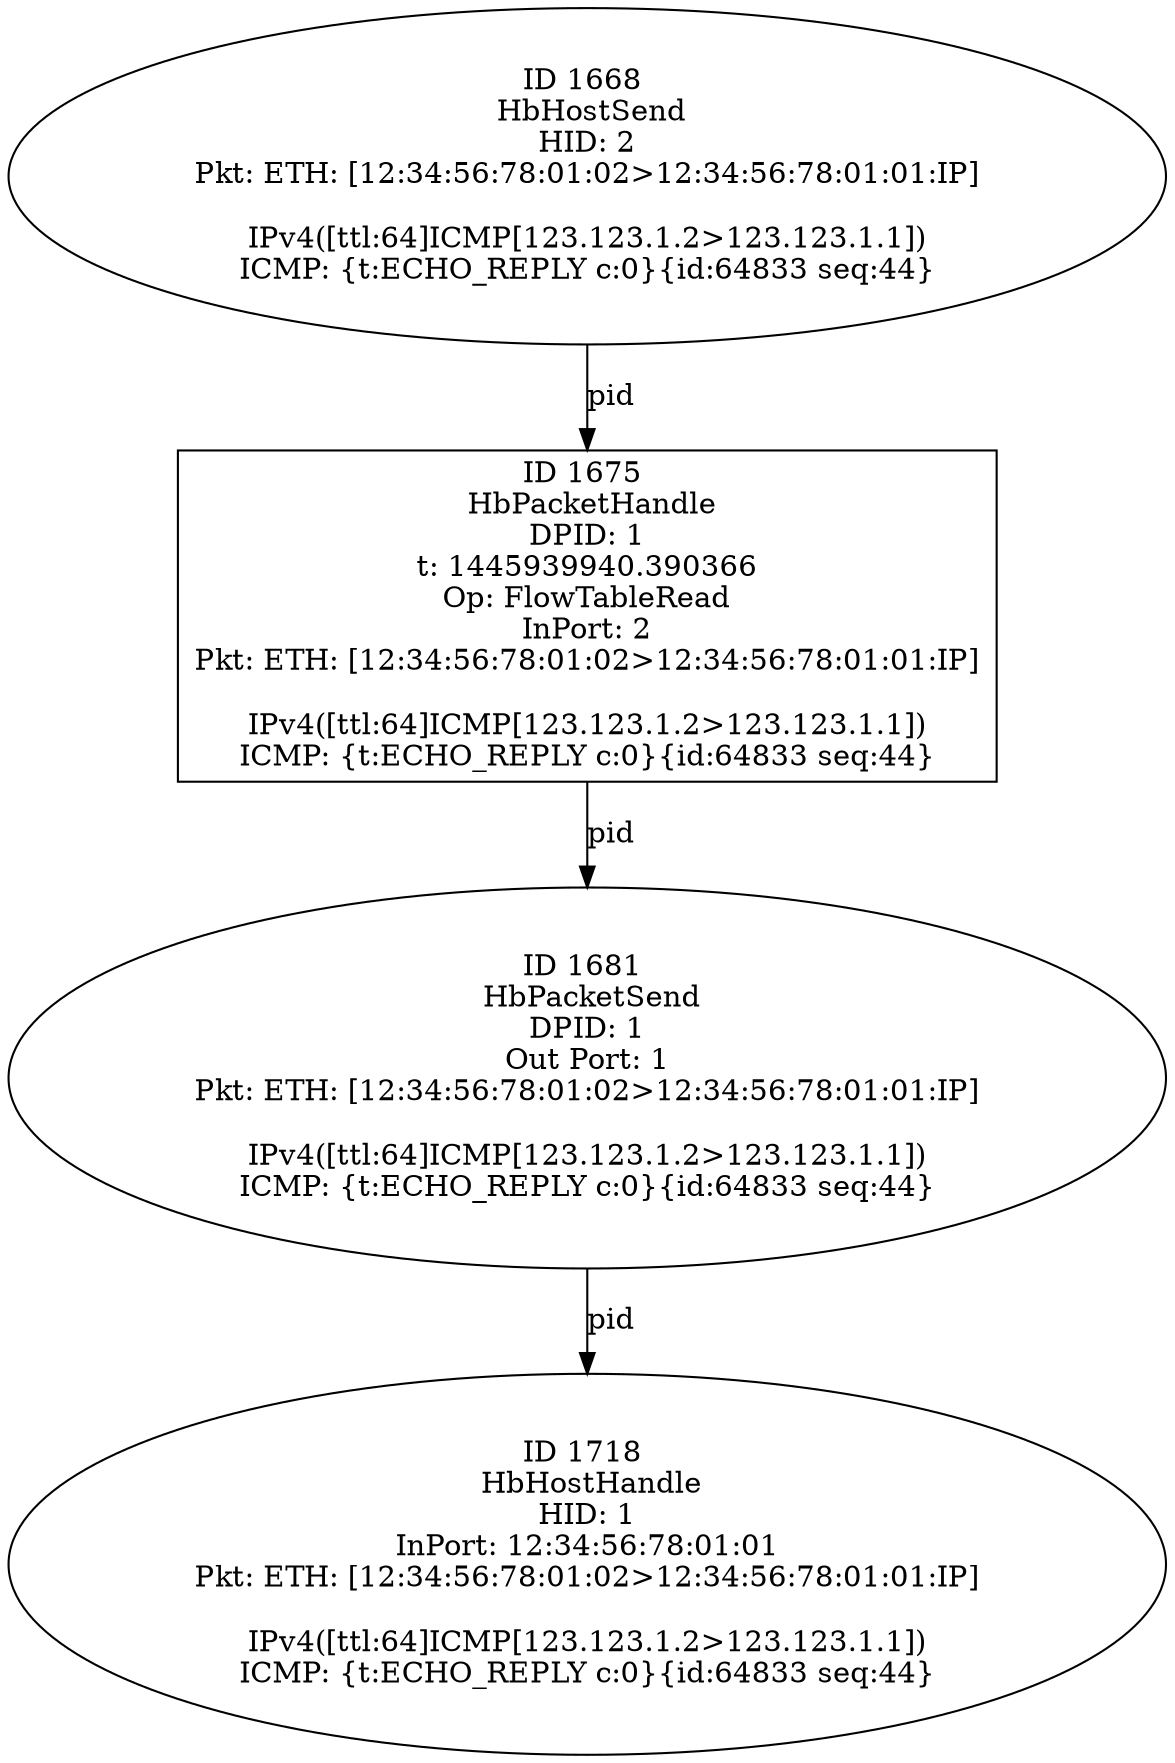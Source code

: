 strict digraph G {
1681 [shape=oval, event=<hb_events.HbPacketSend object at 0x107c86c10>, label="ID 1681 
 HbPacketSend
DPID: 1
Out Port: 1
Pkt: ETH: [12:34:56:78:01:02>12:34:56:78:01:01:IP]

IPv4([ttl:64]ICMP[123.123.1.2>123.123.1.1])
ICMP: {t:ECHO_REPLY c:0}{id:64833 seq:44}"];
1675 [shape=box, event=<hb_events.HbPacketHandle object at 0x107c867d0>, label="ID 1675 
 HbPacketHandle
DPID: 1
t: 1445939940.390366
Op: FlowTableRead
InPort: 2
Pkt: ETH: [12:34:56:78:01:02>12:34:56:78:01:01:IP]

IPv4([ttl:64]ICMP[123.123.1.2>123.123.1.1])
ICMP: {t:ECHO_REPLY c:0}{id:64833 seq:44}"];
1668 [shape=oval, event=<hb_events.HbHostSend object at 0x107c79f90>, label="ID 1668 
 HbHostSend
HID: 2
Pkt: ETH: [12:34:56:78:01:02>12:34:56:78:01:01:IP]

IPv4([ttl:64]ICMP[123.123.1.2>123.123.1.1])
ICMP: {t:ECHO_REPLY c:0}{id:64833 seq:44}"];
1718 [shape=oval, event=<hb_events.HbHostHandle object at 0x107d2d510>, label="ID 1718 
 HbHostHandle
HID: 1
InPort: 12:34:56:78:01:01
Pkt: ETH: [12:34:56:78:01:02>12:34:56:78:01:01:IP]

IPv4([ttl:64]ICMP[123.123.1.2>123.123.1.1])
ICMP: {t:ECHO_REPLY c:0}{id:64833 seq:44}"];
1681 -> 1718  [rel=pid, label=pid];
1675 -> 1681  [rel=pid, label=pid];
1668 -> 1675  [rel=pid, label=pid];
}
